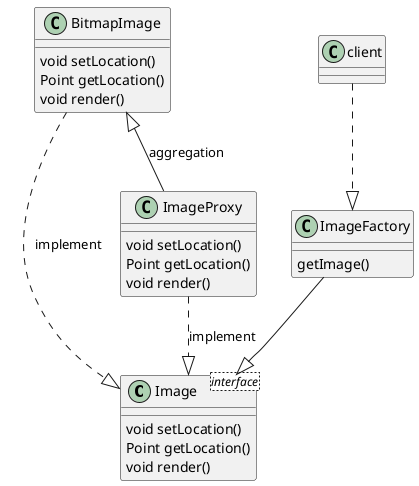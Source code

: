 @startuml Proxy Class Diagram

class Image<interface>{
    void setLocation()
    Point getLocation()
    void render()
}
class BitmapImage{

    void setLocation()
    Point getLocation()
    void render()
}
class ImageProxy{

    void setLocation()
    Point getLocation()
    void render()
}
class ImageFactory{
    getImage()
}
class client

client ..|> ImageFactory
ImageFactory --|>Image
ImageProxy ..|> Image: implement
BitmapImage ..|> Image : implement


BitmapImage <|-- ImageProxy: aggregation



@enduml

